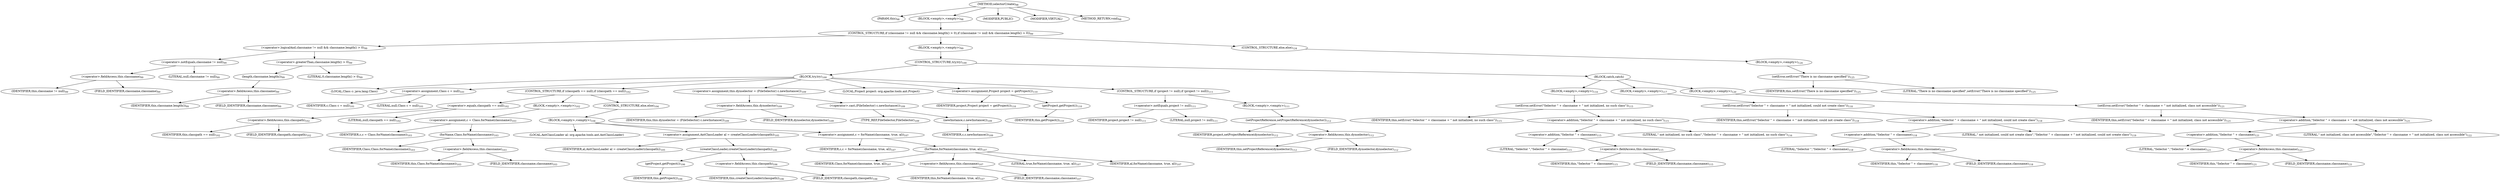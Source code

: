digraph "selectorCreate" {  
"95" [label = <(METHOD,selectorCreate)<SUB>98</SUB>> ]
"6" [label = <(PARAM,this)<SUB>98</SUB>> ]
"96" [label = <(BLOCK,&lt;empty&gt;,&lt;empty&gt;)<SUB>98</SUB>> ]
"97" [label = <(CONTROL_STRUCTURE,if (classname != null &amp;&amp; classname.length() &gt; 0),if (classname != null &amp;&amp; classname.length() &gt; 0))<SUB>99</SUB>> ]
"98" [label = <(&lt;operator&gt;.logicalAnd,classname != null &amp;&amp; classname.length() &gt; 0)<SUB>99</SUB>> ]
"99" [label = <(&lt;operator&gt;.notEquals,classname != null)<SUB>99</SUB>> ]
"100" [label = <(&lt;operator&gt;.fieldAccess,this.classname)<SUB>99</SUB>> ]
"101" [label = <(IDENTIFIER,this,classname != null)<SUB>99</SUB>> ]
"102" [label = <(FIELD_IDENTIFIER,classname,classname)<SUB>99</SUB>> ]
"103" [label = <(LITERAL,null,classname != null)<SUB>99</SUB>> ]
"104" [label = <(&lt;operator&gt;.greaterThan,classname.length() &gt; 0)<SUB>99</SUB>> ]
"105" [label = <(length,classname.length())<SUB>99</SUB>> ]
"106" [label = <(&lt;operator&gt;.fieldAccess,this.classname)<SUB>99</SUB>> ]
"107" [label = <(IDENTIFIER,this,classname.length())<SUB>99</SUB>> ]
"108" [label = <(FIELD_IDENTIFIER,classname,classname)<SUB>99</SUB>> ]
"109" [label = <(LITERAL,0,classname.length() &gt; 0)<SUB>99</SUB>> ]
"110" [label = <(BLOCK,&lt;empty&gt;,&lt;empty&gt;)<SUB>99</SUB>> ]
"111" [label = <(CONTROL_STRUCTURE,try,try)<SUB>100</SUB>> ]
"112" [label = <(BLOCK,try,try)<SUB>100</SUB>> ]
"113" [label = <(LOCAL,Class c: java.lang.Class)> ]
"114" [label = <(&lt;operator&gt;.assignment,Class c = null)<SUB>101</SUB>> ]
"115" [label = <(IDENTIFIER,c,Class c = null)<SUB>101</SUB>> ]
"116" [label = <(LITERAL,null,Class c = null)<SUB>101</SUB>> ]
"117" [label = <(CONTROL_STRUCTURE,if (classpath == null),if (classpath == null))<SUB>102</SUB>> ]
"118" [label = <(&lt;operator&gt;.equals,classpath == null)<SUB>102</SUB>> ]
"119" [label = <(&lt;operator&gt;.fieldAccess,this.classpath)<SUB>102</SUB>> ]
"120" [label = <(IDENTIFIER,this,classpath == null)<SUB>102</SUB>> ]
"121" [label = <(FIELD_IDENTIFIER,classpath,classpath)<SUB>102</SUB>> ]
"122" [label = <(LITERAL,null,classpath == null)<SUB>102</SUB>> ]
"123" [label = <(BLOCK,&lt;empty&gt;,&lt;empty&gt;)<SUB>102</SUB>> ]
"124" [label = <(&lt;operator&gt;.assignment,c = Class.forName(classname))<SUB>103</SUB>> ]
"125" [label = <(IDENTIFIER,c,c = Class.forName(classname))<SUB>103</SUB>> ]
"126" [label = <(forName,Class.forName(classname))<SUB>103</SUB>> ]
"127" [label = <(IDENTIFIER,Class,Class.forName(classname))<SUB>103</SUB>> ]
"128" [label = <(&lt;operator&gt;.fieldAccess,this.classname)<SUB>103</SUB>> ]
"129" [label = <(IDENTIFIER,this,Class.forName(classname))<SUB>103</SUB>> ]
"130" [label = <(FIELD_IDENTIFIER,classname,classname)<SUB>103</SUB>> ]
"131" [label = <(CONTROL_STRUCTURE,else,else)<SUB>104</SUB>> ]
"132" [label = <(BLOCK,&lt;empty&gt;,&lt;empty&gt;)<SUB>104</SUB>> ]
"133" [label = <(LOCAL,AntClassLoader al: org.apache.tools.ant.AntClassLoader)> ]
"134" [label = <(&lt;operator&gt;.assignment,AntClassLoader al = createClassLoader(classpath))<SUB>105</SUB>> ]
"135" [label = <(IDENTIFIER,al,AntClassLoader al = createClassLoader(classpath))<SUB>105</SUB>> ]
"136" [label = <(createClassLoader,createClassLoader(classpath))<SUB>106</SUB>> ]
"137" [label = <(getProject,getProject())<SUB>106</SUB>> ]
"5" [label = <(IDENTIFIER,this,getProject())<SUB>106</SUB>> ]
"138" [label = <(&lt;operator&gt;.fieldAccess,this.classpath)<SUB>106</SUB>> ]
"139" [label = <(IDENTIFIER,this,createClassLoader(classpath))<SUB>106</SUB>> ]
"140" [label = <(FIELD_IDENTIFIER,classpath,classpath)<SUB>106</SUB>> ]
"141" [label = <(&lt;operator&gt;.assignment,c = forName(classname, true, al))<SUB>107</SUB>> ]
"142" [label = <(IDENTIFIER,c,c = forName(classname, true, al))<SUB>107</SUB>> ]
"143" [label = <(forName,forName(classname, true, al))<SUB>107</SUB>> ]
"144" [label = <(IDENTIFIER,Class,forName(classname, true, al))<SUB>107</SUB>> ]
"145" [label = <(&lt;operator&gt;.fieldAccess,this.classname)<SUB>107</SUB>> ]
"146" [label = <(IDENTIFIER,this,forName(classname, true, al))<SUB>107</SUB>> ]
"147" [label = <(FIELD_IDENTIFIER,classname,classname)<SUB>107</SUB>> ]
"148" [label = <(LITERAL,true,forName(classname, true, al))<SUB>107</SUB>> ]
"149" [label = <(IDENTIFIER,al,forName(classname, true, al))<SUB>107</SUB>> ]
"150" [label = <(&lt;operator&gt;.assignment,this.dynselector = (FileSelector) c.newInstance())<SUB>109</SUB>> ]
"151" [label = <(&lt;operator&gt;.fieldAccess,this.dynselector)<SUB>109</SUB>> ]
"152" [label = <(IDENTIFIER,this,this.dynselector = (FileSelector) c.newInstance())<SUB>109</SUB>> ]
"153" [label = <(FIELD_IDENTIFIER,dynselector,dynselector)<SUB>109</SUB>> ]
"154" [label = <(&lt;operator&gt;.cast,(FileSelector) c.newInstance())<SUB>109</SUB>> ]
"155" [label = <(TYPE_REF,FileSelector,FileSelector)<SUB>109</SUB>> ]
"156" [label = <(newInstance,c.newInstance())<SUB>109</SUB>> ]
"157" [label = <(IDENTIFIER,c,c.newInstance())<SUB>109</SUB>> ]
"158" [label = <(LOCAL,Project project: org.apache.tools.ant.Project)> ]
"159" [label = <(&lt;operator&gt;.assignment,Project project = getProject())<SUB>110</SUB>> ]
"160" [label = <(IDENTIFIER,project,Project project = getProject())<SUB>110</SUB>> ]
"161" [label = <(getProject,getProject())<SUB>110</SUB>> ]
"7" [label = <(IDENTIFIER,this,getProject())<SUB>110</SUB>> ]
"162" [label = <(CONTROL_STRUCTURE,if (project != null),if (project != null))<SUB>111</SUB>> ]
"163" [label = <(&lt;operator&gt;.notEquals,project != null)<SUB>111</SUB>> ]
"164" [label = <(IDENTIFIER,project,project != null)<SUB>111</SUB>> ]
"165" [label = <(LITERAL,null,project != null)<SUB>111</SUB>> ]
"166" [label = <(BLOCK,&lt;empty&gt;,&lt;empty&gt;)<SUB>111</SUB>> ]
"167" [label = <(setProjectReference,setProjectReference(dynselector))<SUB>112</SUB>> ]
"168" [label = <(IDENTIFIER,project,setProjectReference(dynselector))<SUB>112</SUB>> ]
"169" [label = <(&lt;operator&gt;.fieldAccess,this.dynselector)<SUB>112</SUB>> ]
"170" [label = <(IDENTIFIER,this,setProjectReference(dynselector))<SUB>112</SUB>> ]
"171" [label = <(FIELD_IDENTIFIER,dynselector,dynselector)<SUB>112</SUB>> ]
"172" [label = <(BLOCK,catch,catch)> ]
"173" [label = <(BLOCK,&lt;empty&gt;,&lt;empty&gt;)<SUB>114</SUB>> ]
"174" [label = <(setError,setError(&quot;Selector &quot; + classname + &quot; not initialized, no such class&quot;))<SUB>115</SUB>> ]
"8" [label = <(IDENTIFIER,this,setError(&quot;Selector &quot; + classname + &quot; not initialized, no such class&quot;))<SUB>115</SUB>> ]
"175" [label = <(&lt;operator&gt;.addition,&quot;Selector &quot; + classname + &quot; not initialized, no such class&quot;)<SUB>115</SUB>> ]
"176" [label = <(&lt;operator&gt;.addition,&quot;Selector &quot; + classname)<SUB>115</SUB>> ]
"177" [label = <(LITERAL,&quot;Selector &quot;,&quot;Selector &quot; + classname)<SUB>115</SUB>> ]
"178" [label = <(&lt;operator&gt;.fieldAccess,this.classname)<SUB>115</SUB>> ]
"179" [label = <(IDENTIFIER,this,&quot;Selector &quot; + classname)<SUB>115</SUB>> ]
"180" [label = <(FIELD_IDENTIFIER,classname,classname)<SUB>115</SUB>> ]
"181" [label = <(LITERAL,&quot; not initialized, no such class&quot;,&quot;Selector &quot; + classname + &quot; not initialized, no such class&quot;)<SUB>116</SUB>> ]
"182" [label = <(BLOCK,&lt;empty&gt;,&lt;empty&gt;)<SUB>117</SUB>> ]
"183" [label = <(setError,setError(&quot;Selector &quot; + classname + &quot; not initialized, could not create class&quot;))<SUB>118</SUB>> ]
"9" [label = <(IDENTIFIER,this,setError(&quot;Selector &quot; + classname + &quot; not initialized, could not create class&quot;))<SUB>118</SUB>> ]
"184" [label = <(&lt;operator&gt;.addition,&quot;Selector &quot; + classname + &quot; not initialized, could not create class&quot;)<SUB>118</SUB>> ]
"185" [label = <(&lt;operator&gt;.addition,&quot;Selector &quot; + classname)<SUB>118</SUB>> ]
"186" [label = <(LITERAL,&quot;Selector &quot;,&quot;Selector &quot; + classname)<SUB>118</SUB>> ]
"187" [label = <(&lt;operator&gt;.fieldAccess,this.classname)<SUB>118</SUB>> ]
"188" [label = <(IDENTIFIER,this,&quot;Selector &quot; + classname)<SUB>118</SUB>> ]
"189" [label = <(FIELD_IDENTIFIER,classname,classname)<SUB>118</SUB>> ]
"190" [label = <(LITERAL,&quot; not initialized, could not create class&quot;,&quot;Selector &quot; + classname + &quot; not initialized, could not create class&quot;)<SUB>119</SUB>> ]
"191" [label = <(BLOCK,&lt;empty&gt;,&lt;empty&gt;)<SUB>120</SUB>> ]
"192" [label = <(setError,setError(&quot;Selector &quot; + classname + &quot; not initialized, class not accessible&quot;))<SUB>121</SUB>> ]
"10" [label = <(IDENTIFIER,this,setError(&quot;Selector &quot; + classname + &quot; not initialized, class not accessible&quot;))<SUB>121</SUB>> ]
"193" [label = <(&lt;operator&gt;.addition,&quot;Selector &quot; + classname + &quot; not initialized, class not accessible&quot;)<SUB>121</SUB>> ]
"194" [label = <(&lt;operator&gt;.addition,&quot;Selector &quot; + classname)<SUB>121</SUB>> ]
"195" [label = <(LITERAL,&quot;Selector &quot;,&quot;Selector &quot; + classname)<SUB>121</SUB>> ]
"196" [label = <(&lt;operator&gt;.fieldAccess,this.classname)<SUB>121</SUB>> ]
"197" [label = <(IDENTIFIER,this,&quot;Selector &quot; + classname)<SUB>121</SUB>> ]
"198" [label = <(FIELD_IDENTIFIER,classname,classname)<SUB>121</SUB>> ]
"199" [label = <(LITERAL,&quot; not initialized, class not accessible&quot;,&quot;Selector &quot; + classname + &quot; not initialized, class not accessible&quot;)<SUB>122</SUB>> ]
"200" [label = <(CONTROL_STRUCTURE,else,else)<SUB>124</SUB>> ]
"201" [label = <(BLOCK,&lt;empty&gt;,&lt;empty&gt;)<SUB>124</SUB>> ]
"202" [label = <(setError,setError(&quot;There is no classname specified&quot;))<SUB>125</SUB>> ]
"11" [label = <(IDENTIFIER,this,setError(&quot;There is no classname specified&quot;))<SUB>125</SUB>> ]
"203" [label = <(LITERAL,&quot;There is no classname specified&quot;,setError(&quot;There is no classname specified&quot;))<SUB>125</SUB>> ]
"204" [label = <(MODIFIER,PUBLIC)> ]
"205" [label = <(MODIFIER,VIRTUAL)> ]
"206" [label = <(METHOD_RETURN,void)<SUB>98</SUB>> ]
  "95" -> "6" 
  "95" -> "96" 
  "95" -> "204" 
  "95" -> "205" 
  "95" -> "206" 
  "96" -> "97" 
  "97" -> "98" 
  "97" -> "110" 
  "97" -> "200" 
  "98" -> "99" 
  "98" -> "104" 
  "99" -> "100" 
  "99" -> "103" 
  "100" -> "101" 
  "100" -> "102" 
  "104" -> "105" 
  "104" -> "109" 
  "105" -> "106" 
  "106" -> "107" 
  "106" -> "108" 
  "110" -> "111" 
  "111" -> "112" 
  "111" -> "172" 
  "112" -> "113" 
  "112" -> "114" 
  "112" -> "117" 
  "112" -> "150" 
  "112" -> "158" 
  "112" -> "159" 
  "112" -> "162" 
  "114" -> "115" 
  "114" -> "116" 
  "117" -> "118" 
  "117" -> "123" 
  "117" -> "131" 
  "118" -> "119" 
  "118" -> "122" 
  "119" -> "120" 
  "119" -> "121" 
  "123" -> "124" 
  "124" -> "125" 
  "124" -> "126" 
  "126" -> "127" 
  "126" -> "128" 
  "128" -> "129" 
  "128" -> "130" 
  "131" -> "132" 
  "132" -> "133" 
  "132" -> "134" 
  "132" -> "141" 
  "134" -> "135" 
  "134" -> "136" 
  "136" -> "137" 
  "136" -> "138" 
  "137" -> "5" 
  "138" -> "139" 
  "138" -> "140" 
  "141" -> "142" 
  "141" -> "143" 
  "143" -> "144" 
  "143" -> "145" 
  "143" -> "148" 
  "143" -> "149" 
  "145" -> "146" 
  "145" -> "147" 
  "150" -> "151" 
  "150" -> "154" 
  "151" -> "152" 
  "151" -> "153" 
  "154" -> "155" 
  "154" -> "156" 
  "156" -> "157" 
  "159" -> "160" 
  "159" -> "161" 
  "161" -> "7" 
  "162" -> "163" 
  "162" -> "166" 
  "163" -> "164" 
  "163" -> "165" 
  "166" -> "167" 
  "167" -> "168" 
  "167" -> "169" 
  "169" -> "170" 
  "169" -> "171" 
  "172" -> "173" 
  "172" -> "182" 
  "172" -> "191" 
  "173" -> "174" 
  "174" -> "8" 
  "174" -> "175" 
  "175" -> "176" 
  "175" -> "181" 
  "176" -> "177" 
  "176" -> "178" 
  "178" -> "179" 
  "178" -> "180" 
  "182" -> "183" 
  "183" -> "9" 
  "183" -> "184" 
  "184" -> "185" 
  "184" -> "190" 
  "185" -> "186" 
  "185" -> "187" 
  "187" -> "188" 
  "187" -> "189" 
  "191" -> "192" 
  "192" -> "10" 
  "192" -> "193" 
  "193" -> "194" 
  "193" -> "199" 
  "194" -> "195" 
  "194" -> "196" 
  "196" -> "197" 
  "196" -> "198" 
  "200" -> "201" 
  "201" -> "202" 
  "202" -> "11" 
  "202" -> "203" 
}
